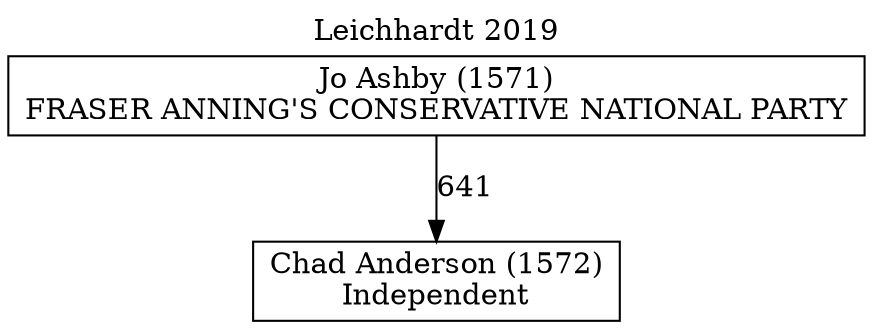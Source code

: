 // House preference flow
digraph "Chad Anderson (1572)_Leichhardt_2019" {
	graph [label="Leichhardt 2019" labelloc=t mclimit=10]
	node [shape=box]
	"Chad Anderson (1572)" [label="Chad Anderson (1572)
Independent"]
	"Jo Ashby (1571)" [label="Jo Ashby (1571)
FRASER ANNING'S CONSERVATIVE NATIONAL PARTY"]
	"Jo Ashby (1571)" -> "Chad Anderson (1572)" [label=641]
}
